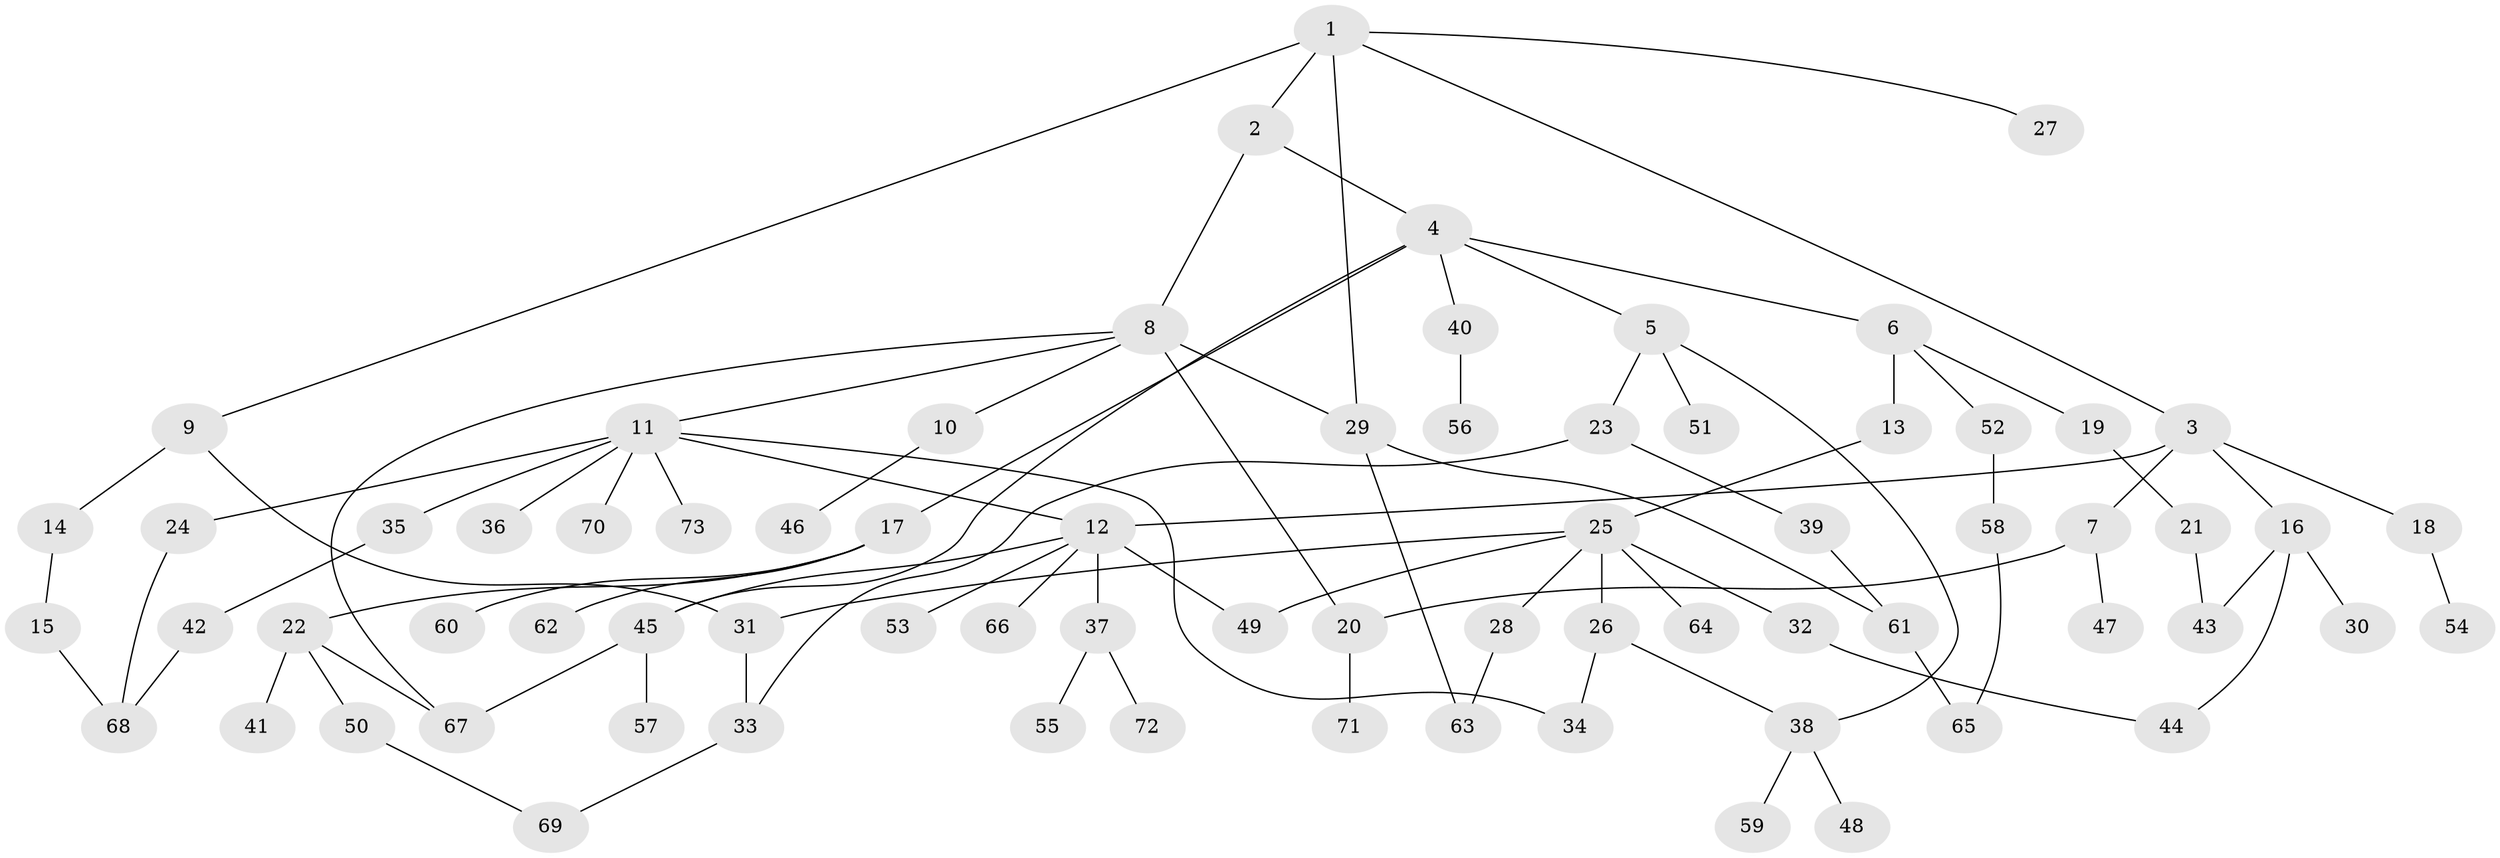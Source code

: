 // coarse degree distribution, {4: 0.09090909090909091, 3: 0.25, 5: 0.045454545454545456, 6: 0.09090909090909091, 2: 0.2727272727272727, 7: 0.022727272727272728, 1: 0.22727272727272727}
// Generated by graph-tools (version 1.1) at 2025/48/03/04/25 22:48:57]
// undirected, 73 vertices, 91 edges
graph export_dot {
  node [color=gray90,style=filled];
  1;
  2;
  3;
  4;
  5;
  6;
  7;
  8;
  9;
  10;
  11;
  12;
  13;
  14;
  15;
  16;
  17;
  18;
  19;
  20;
  21;
  22;
  23;
  24;
  25;
  26;
  27;
  28;
  29;
  30;
  31;
  32;
  33;
  34;
  35;
  36;
  37;
  38;
  39;
  40;
  41;
  42;
  43;
  44;
  45;
  46;
  47;
  48;
  49;
  50;
  51;
  52;
  53;
  54;
  55;
  56;
  57;
  58;
  59;
  60;
  61;
  62;
  63;
  64;
  65;
  66;
  67;
  68;
  69;
  70;
  71;
  72;
  73;
  1 -- 2;
  1 -- 3;
  1 -- 9;
  1 -- 27;
  1 -- 29;
  2 -- 4;
  2 -- 8;
  3 -- 7;
  3 -- 12;
  3 -- 16;
  3 -- 18;
  4 -- 5;
  4 -- 6;
  4 -- 17;
  4 -- 40;
  4 -- 45;
  5 -- 23;
  5 -- 51;
  5 -- 38;
  6 -- 13;
  6 -- 19;
  6 -- 52;
  7 -- 47;
  7 -- 20;
  8 -- 10;
  8 -- 11;
  8 -- 20;
  8 -- 29;
  8 -- 67;
  9 -- 14;
  9 -- 31;
  10 -- 46;
  11 -- 24;
  11 -- 35;
  11 -- 36;
  11 -- 70;
  11 -- 73;
  11 -- 12;
  11 -- 34;
  12 -- 37;
  12 -- 53;
  12 -- 66;
  12 -- 45;
  12 -- 49;
  13 -- 25;
  14 -- 15;
  15 -- 68;
  16 -- 30;
  16 -- 43;
  16 -- 44;
  17 -- 22;
  17 -- 60;
  17 -- 62;
  18 -- 54;
  19 -- 21;
  20 -- 71;
  21 -- 43;
  22 -- 41;
  22 -- 50;
  22 -- 67;
  23 -- 33;
  23 -- 39;
  24 -- 68;
  25 -- 26;
  25 -- 28;
  25 -- 32;
  25 -- 49;
  25 -- 64;
  25 -- 31;
  26 -- 34;
  26 -- 38;
  28 -- 63;
  29 -- 63;
  29 -- 61;
  31 -- 33;
  32 -- 44;
  33 -- 69;
  35 -- 42;
  37 -- 55;
  37 -- 72;
  38 -- 48;
  38 -- 59;
  39 -- 61;
  40 -- 56;
  42 -- 68;
  45 -- 57;
  45 -- 67;
  50 -- 69;
  52 -- 58;
  58 -- 65;
  61 -- 65;
}
